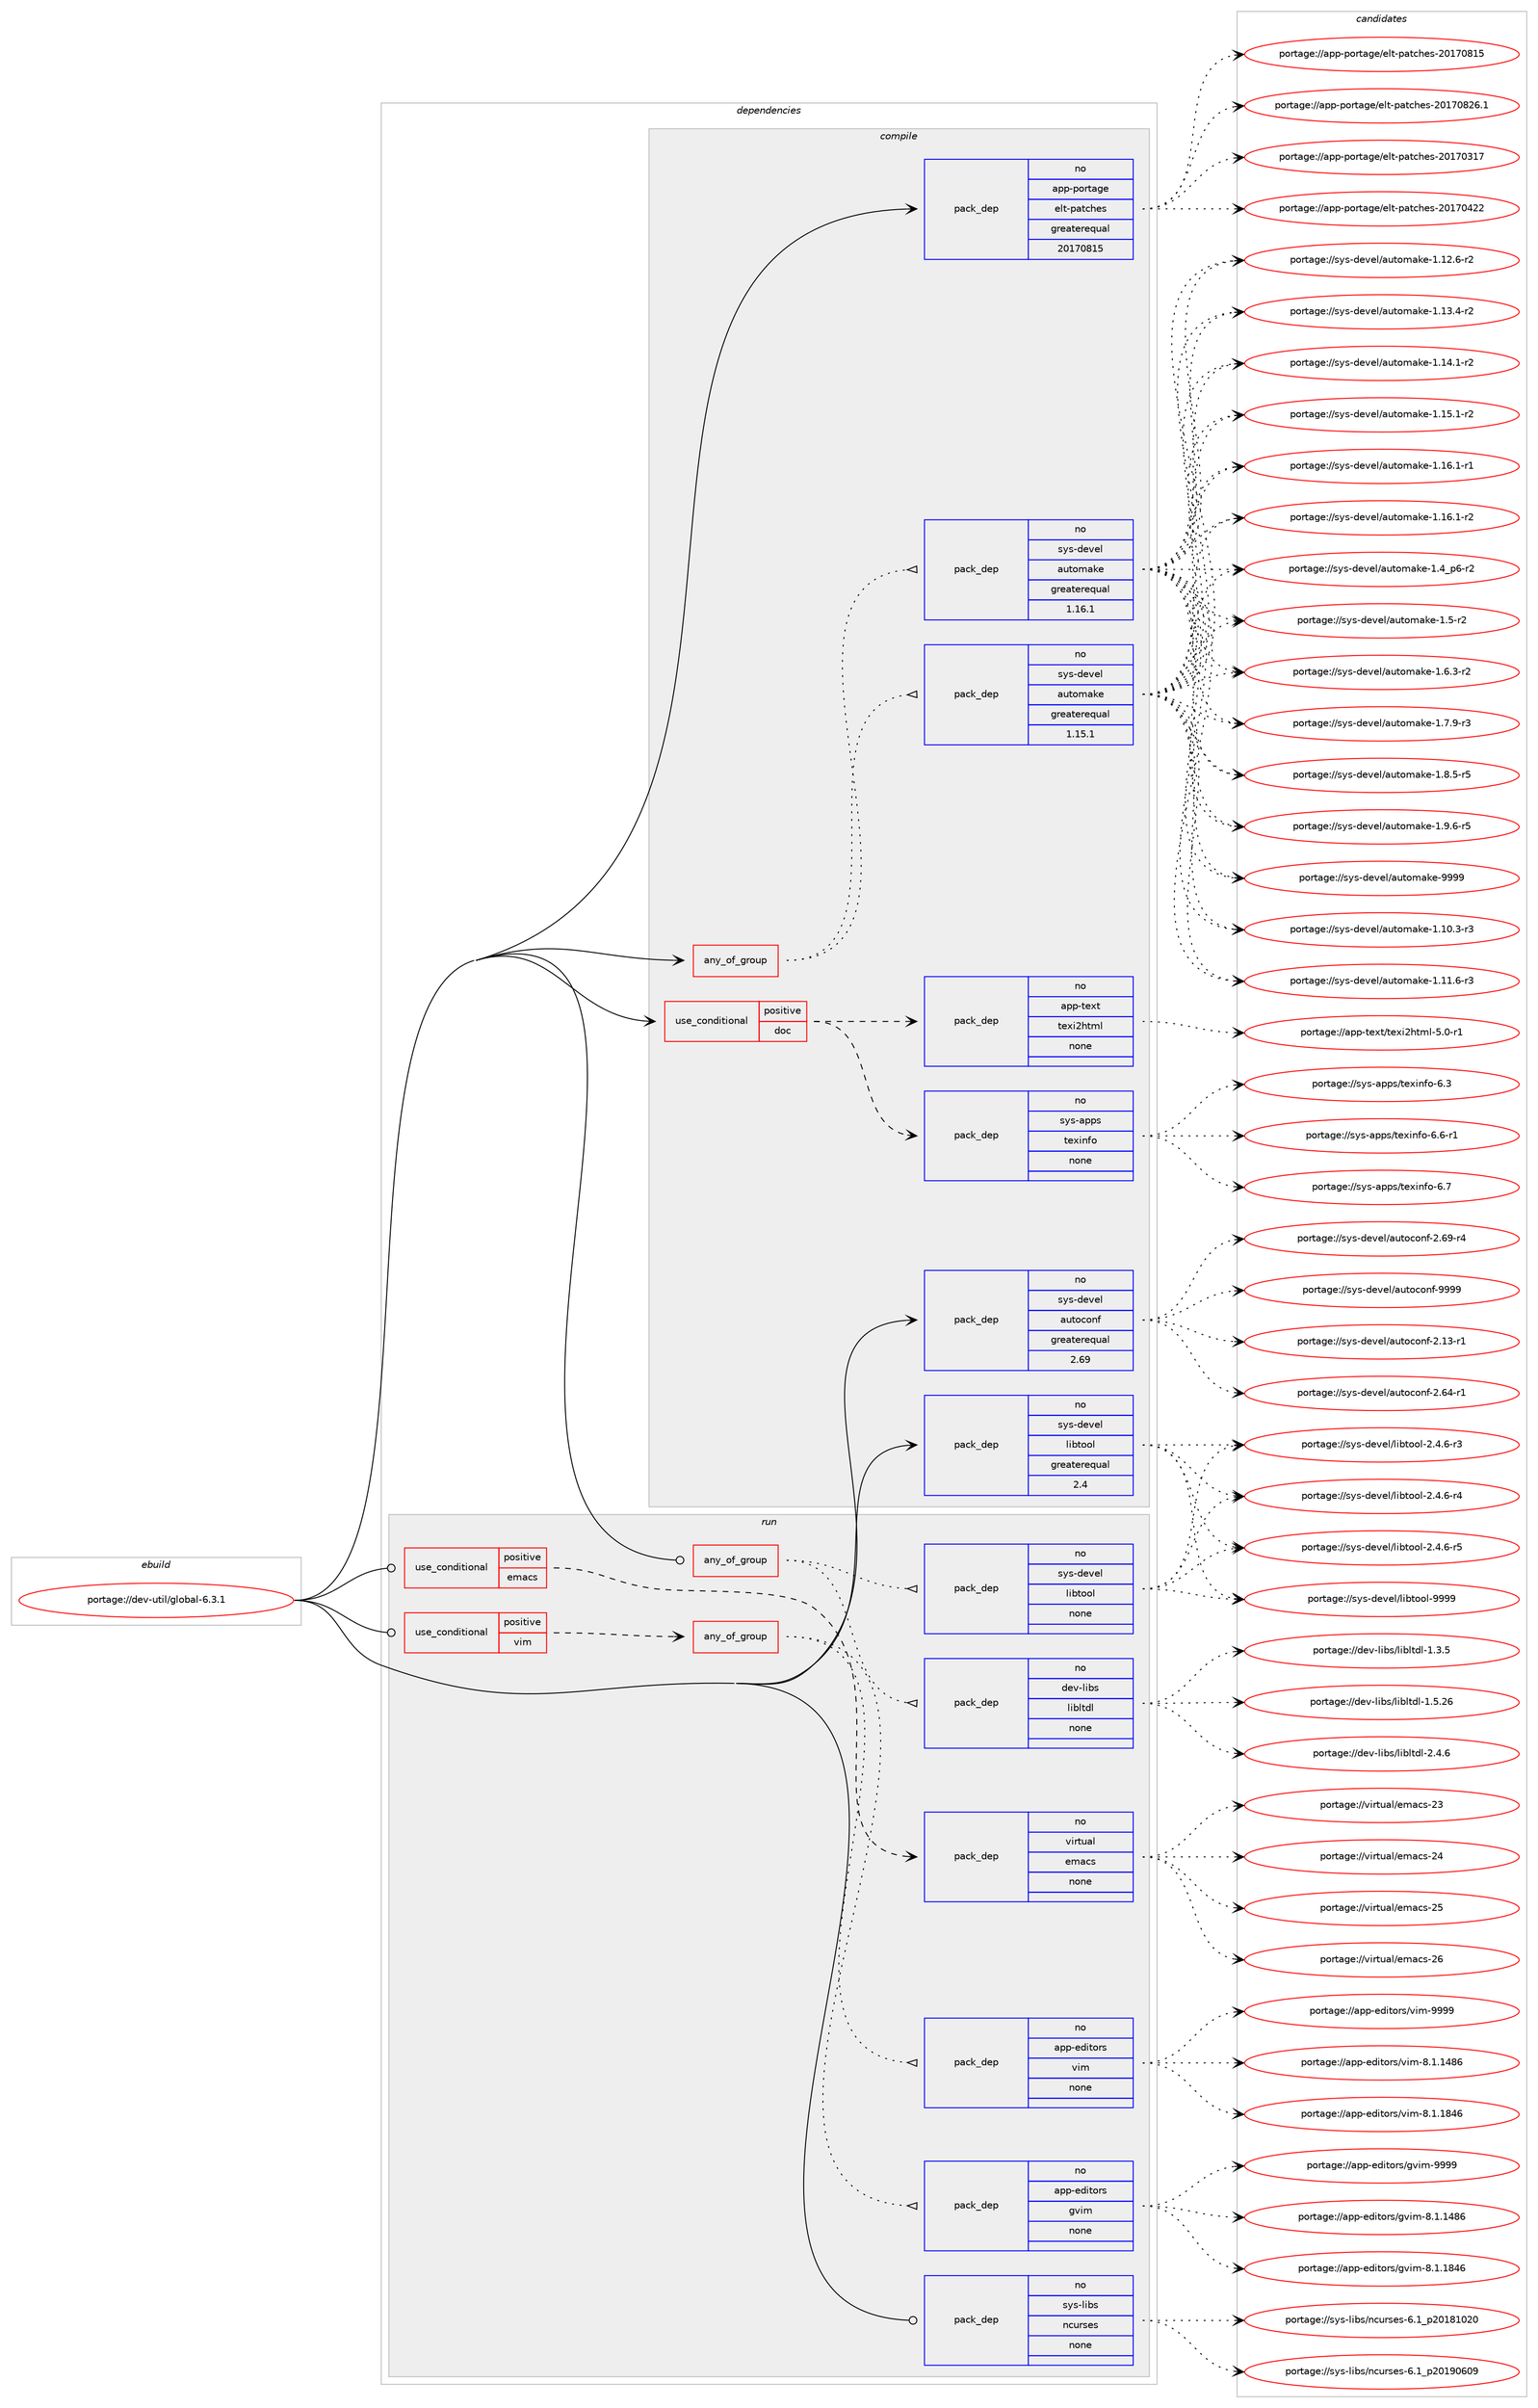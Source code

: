 digraph prolog {

# *************
# Graph options
# *************

newrank=true;
concentrate=true;
compound=true;
graph [rankdir=LR,fontname=Helvetica,fontsize=10,ranksep=1.5];#, ranksep=2.5, nodesep=0.2];
edge  [arrowhead=vee];
node  [fontname=Helvetica,fontsize=10];

# **********
# The ebuild
# **********

subgraph cluster_leftcol {
color=gray;
rank=same;
label=<<i>ebuild</i>>;
id [label="portage://dev-util/global-6.3.1", color=red, width=4, href="../dev-util/global-6.3.1.svg"];
}

# ****************
# The dependencies
# ****************

subgraph cluster_midcol {
color=gray;
label=<<i>dependencies</i>>;
subgraph cluster_compile {
fillcolor="#eeeeee";
style=filled;
label=<<i>compile</i>>;
subgraph any3578 {
dependency262752 [label=<<TABLE BORDER="0" CELLBORDER="1" CELLSPACING="0" CELLPADDING="4"><TR><TD CELLPADDING="10">any_of_group</TD></TR></TABLE>>, shape=none, color=red];subgraph pack187792 {
dependency262753 [label=<<TABLE BORDER="0" CELLBORDER="1" CELLSPACING="0" CELLPADDING="4" WIDTH="220"><TR><TD ROWSPAN="6" CELLPADDING="30">pack_dep</TD></TR><TR><TD WIDTH="110">no</TD></TR><TR><TD>sys-devel</TD></TR><TR><TD>automake</TD></TR><TR><TD>greaterequal</TD></TR><TR><TD>1.16.1</TD></TR></TABLE>>, shape=none, color=blue];
}
dependency262752:e -> dependency262753:w [weight=20,style="dotted",arrowhead="oinv"];
subgraph pack187793 {
dependency262754 [label=<<TABLE BORDER="0" CELLBORDER="1" CELLSPACING="0" CELLPADDING="4" WIDTH="220"><TR><TD ROWSPAN="6" CELLPADDING="30">pack_dep</TD></TR><TR><TD WIDTH="110">no</TD></TR><TR><TD>sys-devel</TD></TR><TR><TD>automake</TD></TR><TR><TD>greaterequal</TD></TR><TR><TD>1.15.1</TD></TR></TABLE>>, shape=none, color=blue];
}
dependency262752:e -> dependency262754:w [weight=20,style="dotted",arrowhead="oinv"];
}
id:e -> dependency262752:w [weight=20,style="solid",arrowhead="vee"];
subgraph cond71308 {
dependency262755 [label=<<TABLE BORDER="0" CELLBORDER="1" CELLSPACING="0" CELLPADDING="4"><TR><TD ROWSPAN="3" CELLPADDING="10">use_conditional</TD></TR><TR><TD>positive</TD></TR><TR><TD>doc</TD></TR></TABLE>>, shape=none, color=red];
subgraph pack187794 {
dependency262756 [label=<<TABLE BORDER="0" CELLBORDER="1" CELLSPACING="0" CELLPADDING="4" WIDTH="220"><TR><TD ROWSPAN="6" CELLPADDING="30">pack_dep</TD></TR><TR><TD WIDTH="110">no</TD></TR><TR><TD>app-text</TD></TR><TR><TD>texi2html</TD></TR><TR><TD>none</TD></TR><TR><TD></TD></TR></TABLE>>, shape=none, color=blue];
}
dependency262755:e -> dependency262756:w [weight=20,style="dashed",arrowhead="vee"];
subgraph pack187795 {
dependency262757 [label=<<TABLE BORDER="0" CELLBORDER="1" CELLSPACING="0" CELLPADDING="4" WIDTH="220"><TR><TD ROWSPAN="6" CELLPADDING="30">pack_dep</TD></TR><TR><TD WIDTH="110">no</TD></TR><TR><TD>sys-apps</TD></TR><TR><TD>texinfo</TD></TR><TR><TD>none</TD></TR><TR><TD></TD></TR></TABLE>>, shape=none, color=blue];
}
dependency262755:e -> dependency262757:w [weight=20,style="dashed",arrowhead="vee"];
}
id:e -> dependency262755:w [weight=20,style="solid",arrowhead="vee"];
subgraph pack187796 {
dependency262758 [label=<<TABLE BORDER="0" CELLBORDER="1" CELLSPACING="0" CELLPADDING="4" WIDTH="220"><TR><TD ROWSPAN="6" CELLPADDING="30">pack_dep</TD></TR><TR><TD WIDTH="110">no</TD></TR><TR><TD>app-portage</TD></TR><TR><TD>elt-patches</TD></TR><TR><TD>greaterequal</TD></TR><TR><TD>20170815</TD></TR></TABLE>>, shape=none, color=blue];
}
id:e -> dependency262758:w [weight=20,style="solid",arrowhead="vee"];
subgraph pack187797 {
dependency262759 [label=<<TABLE BORDER="0" CELLBORDER="1" CELLSPACING="0" CELLPADDING="4" WIDTH="220"><TR><TD ROWSPAN="6" CELLPADDING="30">pack_dep</TD></TR><TR><TD WIDTH="110">no</TD></TR><TR><TD>sys-devel</TD></TR><TR><TD>autoconf</TD></TR><TR><TD>greaterequal</TD></TR><TR><TD>2.69</TD></TR></TABLE>>, shape=none, color=blue];
}
id:e -> dependency262759:w [weight=20,style="solid",arrowhead="vee"];
subgraph pack187798 {
dependency262760 [label=<<TABLE BORDER="0" CELLBORDER="1" CELLSPACING="0" CELLPADDING="4" WIDTH="220"><TR><TD ROWSPAN="6" CELLPADDING="30">pack_dep</TD></TR><TR><TD WIDTH="110">no</TD></TR><TR><TD>sys-devel</TD></TR><TR><TD>libtool</TD></TR><TR><TD>greaterequal</TD></TR><TR><TD>2.4</TD></TR></TABLE>>, shape=none, color=blue];
}
id:e -> dependency262760:w [weight=20,style="solid",arrowhead="vee"];
}
subgraph cluster_compileandrun {
fillcolor="#eeeeee";
style=filled;
label=<<i>compile and run</i>>;
}
subgraph cluster_run {
fillcolor="#eeeeee";
style=filled;
label=<<i>run</i>>;
subgraph any3579 {
dependency262761 [label=<<TABLE BORDER="0" CELLBORDER="1" CELLSPACING="0" CELLPADDING="4"><TR><TD CELLPADDING="10">any_of_group</TD></TR></TABLE>>, shape=none, color=red];subgraph pack187799 {
dependency262762 [label=<<TABLE BORDER="0" CELLBORDER="1" CELLSPACING="0" CELLPADDING="4" WIDTH="220"><TR><TD ROWSPAN="6" CELLPADDING="30">pack_dep</TD></TR><TR><TD WIDTH="110">no</TD></TR><TR><TD>dev-libs</TD></TR><TR><TD>libltdl</TD></TR><TR><TD>none</TD></TR><TR><TD></TD></TR></TABLE>>, shape=none, color=blue];
}
dependency262761:e -> dependency262762:w [weight=20,style="dotted",arrowhead="oinv"];
subgraph pack187800 {
dependency262763 [label=<<TABLE BORDER="0" CELLBORDER="1" CELLSPACING="0" CELLPADDING="4" WIDTH="220"><TR><TD ROWSPAN="6" CELLPADDING="30">pack_dep</TD></TR><TR><TD WIDTH="110">no</TD></TR><TR><TD>sys-devel</TD></TR><TR><TD>libtool</TD></TR><TR><TD>none</TD></TR><TR><TD></TD></TR></TABLE>>, shape=none, color=blue];
}
dependency262761:e -> dependency262763:w [weight=20,style="dotted",arrowhead="oinv"];
}
id:e -> dependency262761:w [weight=20,style="solid",arrowhead="odot"];
subgraph cond71309 {
dependency262764 [label=<<TABLE BORDER="0" CELLBORDER="1" CELLSPACING="0" CELLPADDING="4"><TR><TD ROWSPAN="3" CELLPADDING="10">use_conditional</TD></TR><TR><TD>positive</TD></TR><TR><TD>emacs</TD></TR></TABLE>>, shape=none, color=red];
subgraph pack187801 {
dependency262765 [label=<<TABLE BORDER="0" CELLBORDER="1" CELLSPACING="0" CELLPADDING="4" WIDTH="220"><TR><TD ROWSPAN="6" CELLPADDING="30">pack_dep</TD></TR><TR><TD WIDTH="110">no</TD></TR><TR><TD>virtual</TD></TR><TR><TD>emacs</TD></TR><TR><TD>none</TD></TR><TR><TD></TD></TR></TABLE>>, shape=none, color=blue];
}
dependency262764:e -> dependency262765:w [weight=20,style="dashed",arrowhead="vee"];
}
id:e -> dependency262764:w [weight=20,style="solid",arrowhead="odot"];
subgraph cond71310 {
dependency262766 [label=<<TABLE BORDER="0" CELLBORDER="1" CELLSPACING="0" CELLPADDING="4"><TR><TD ROWSPAN="3" CELLPADDING="10">use_conditional</TD></TR><TR><TD>positive</TD></TR><TR><TD>vim</TD></TR></TABLE>>, shape=none, color=red];
subgraph any3580 {
dependency262767 [label=<<TABLE BORDER="0" CELLBORDER="1" CELLSPACING="0" CELLPADDING="4"><TR><TD CELLPADDING="10">any_of_group</TD></TR></TABLE>>, shape=none, color=red];subgraph pack187802 {
dependency262768 [label=<<TABLE BORDER="0" CELLBORDER="1" CELLSPACING="0" CELLPADDING="4" WIDTH="220"><TR><TD ROWSPAN="6" CELLPADDING="30">pack_dep</TD></TR><TR><TD WIDTH="110">no</TD></TR><TR><TD>app-editors</TD></TR><TR><TD>vim</TD></TR><TR><TD>none</TD></TR><TR><TD></TD></TR></TABLE>>, shape=none, color=blue];
}
dependency262767:e -> dependency262768:w [weight=20,style="dotted",arrowhead="oinv"];
subgraph pack187803 {
dependency262769 [label=<<TABLE BORDER="0" CELLBORDER="1" CELLSPACING="0" CELLPADDING="4" WIDTH="220"><TR><TD ROWSPAN="6" CELLPADDING="30">pack_dep</TD></TR><TR><TD WIDTH="110">no</TD></TR><TR><TD>app-editors</TD></TR><TR><TD>gvim</TD></TR><TR><TD>none</TD></TR><TR><TD></TD></TR></TABLE>>, shape=none, color=blue];
}
dependency262767:e -> dependency262769:w [weight=20,style="dotted",arrowhead="oinv"];
}
dependency262766:e -> dependency262767:w [weight=20,style="dashed",arrowhead="vee"];
}
id:e -> dependency262766:w [weight=20,style="solid",arrowhead="odot"];
subgraph pack187804 {
dependency262770 [label=<<TABLE BORDER="0" CELLBORDER="1" CELLSPACING="0" CELLPADDING="4" WIDTH="220"><TR><TD ROWSPAN="6" CELLPADDING="30">pack_dep</TD></TR><TR><TD WIDTH="110">no</TD></TR><TR><TD>sys-libs</TD></TR><TR><TD>ncurses</TD></TR><TR><TD>none</TD></TR><TR><TD></TD></TR></TABLE>>, shape=none, color=blue];
}
id:e -> dependency262770:w [weight=20,style="solid",arrowhead="odot"];
}
}

# **************
# The candidates
# **************

subgraph cluster_choices {
rank=same;
color=gray;
label=<<i>candidates</i>>;

subgraph choice187792 {
color=black;
nodesep=1;
choiceportage11512111545100101118101108479711711611110997107101454946494846514511451 [label="portage://sys-devel/automake-1.10.3-r3", color=red, width=4,href="../sys-devel/automake-1.10.3-r3.svg"];
choiceportage11512111545100101118101108479711711611110997107101454946494946544511451 [label="portage://sys-devel/automake-1.11.6-r3", color=red, width=4,href="../sys-devel/automake-1.11.6-r3.svg"];
choiceportage11512111545100101118101108479711711611110997107101454946495046544511450 [label="portage://sys-devel/automake-1.12.6-r2", color=red, width=4,href="../sys-devel/automake-1.12.6-r2.svg"];
choiceportage11512111545100101118101108479711711611110997107101454946495146524511450 [label="portage://sys-devel/automake-1.13.4-r2", color=red, width=4,href="../sys-devel/automake-1.13.4-r2.svg"];
choiceportage11512111545100101118101108479711711611110997107101454946495246494511450 [label="portage://sys-devel/automake-1.14.1-r2", color=red, width=4,href="../sys-devel/automake-1.14.1-r2.svg"];
choiceportage11512111545100101118101108479711711611110997107101454946495346494511450 [label="portage://sys-devel/automake-1.15.1-r2", color=red, width=4,href="../sys-devel/automake-1.15.1-r2.svg"];
choiceportage11512111545100101118101108479711711611110997107101454946495446494511449 [label="portage://sys-devel/automake-1.16.1-r1", color=red, width=4,href="../sys-devel/automake-1.16.1-r1.svg"];
choiceportage11512111545100101118101108479711711611110997107101454946495446494511450 [label="portage://sys-devel/automake-1.16.1-r2", color=red, width=4,href="../sys-devel/automake-1.16.1-r2.svg"];
choiceportage115121115451001011181011084797117116111109971071014549465295112544511450 [label="portage://sys-devel/automake-1.4_p6-r2", color=red, width=4,href="../sys-devel/automake-1.4_p6-r2.svg"];
choiceportage11512111545100101118101108479711711611110997107101454946534511450 [label="portage://sys-devel/automake-1.5-r2", color=red, width=4,href="../sys-devel/automake-1.5-r2.svg"];
choiceportage115121115451001011181011084797117116111109971071014549465446514511450 [label="portage://sys-devel/automake-1.6.3-r2", color=red, width=4,href="../sys-devel/automake-1.6.3-r2.svg"];
choiceportage115121115451001011181011084797117116111109971071014549465546574511451 [label="portage://sys-devel/automake-1.7.9-r3", color=red, width=4,href="../sys-devel/automake-1.7.9-r3.svg"];
choiceportage115121115451001011181011084797117116111109971071014549465646534511453 [label="portage://sys-devel/automake-1.8.5-r5", color=red, width=4,href="../sys-devel/automake-1.8.5-r5.svg"];
choiceportage115121115451001011181011084797117116111109971071014549465746544511453 [label="portage://sys-devel/automake-1.9.6-r5", color=red, width=4,href="../sys-devel/automake-1.9.6-r5.svg"];
choiceportage115121115451001011181011084797117116111109971071014557575757 [label="portage://sys-devel/automake-9999", color=red, width=4,href="../sys-devel/automake-9999.svg"];
dependency262753:e -> choiceportage11512111545100101118101108479711711611110997107101454946494846514511451:w [style=dotted,weight="100"];
dependency262753:e -> choiceportage11512111545100101118101108479711711611110997107101454946494946544511451:w [style=dotted,weight="100"];
dependency262753:e -> choiceportage11512111545100101118101108479711711611110997107101454946495046544511450:w [style=dotted,weight="100"];
dependency262753:e -> choiceportage11512111545100101118101108479711711611110997107101454946495146524511450:w [style=dotted,weight="100"];
dependency262753:e -> choiceportage11512111545100101118101108479711711611110997107101454946495246494511450:w [style=dotted,weight="100"];
dependency262753:e -> choiceportage11512111545100101118101108479711711611110997107101454946495346494511450:w [style=dotted,weight="100"];
dependency262753:e -> choiceportage11512111545100101118101108479711711611110997107101454946495446494511449:w [style=dotted,weight="100"];
dependency262753:e -> choiceportage11512111545100101118101108479711711611110997107101454946495446494511450:w [style=dotted,weight="100"];
dependency262753:e -> choiceportage115121115451001011181011084797117116111109971071014549465295112544511450:w [style=dotted,weight="100"];
dependency262753:e -> choiceportage11512111545100101118101108479711711611110997107101454946534511450:w [style=dotted,weight="100"];
dependency262753:e -> choiceportage115121115451001011181011084797117116111109971071014549465446514511450:w [style=dotted,weight="100"];
dependency262753:e -> choiceportage115121115451001011181011084797117116111109971071014549465546574511451:w [style=dotted,weight="100"];
dependency262753:e -> choiceportage115121115451001011181011084797117116111109971071014549465646534511453:w [style=dotted,weight="100"];
dependency262753:e -> choiceportage115121115451001011181011084797117116111109971071014549465746544511453:w [style=dotted,weight="100"];
dependency262753:e -> choiceportage115121115451001011181011084797117116111109971071014557575757:w [style=dotted,weight="100"];
}
subgraph choice187793 {
color=black;
nodesep=1;
choiceportage11512111545100101118101108479711711611110997107101454946494846514511451 [label="portage://sys-devel/automake-1.10.3-r3", color=red, width=4,href="../sys-devel/automake-1.10.3-r3.svg"];
choiceportage11512111545100101118101108479711711611110997107101454946494946544511451 [label="portage://sys-devel/automake-1.11.6-r3", color=red, width=4,href="../sys-devel/automake-1.11.6-r3.svg"];
choiceportage11512111545100101118101108479711711611110997107101454946495046544511450 [label="portage://sys-devel/automake-1.12.6-r2", color=red, width=4,href="../sys-devel/automake-1.12.6-r2.svg"];
choiceportage11512111545100101118101108479711711611110997107101454946495146524511450 [label="portage://sys-devel/automake-1.13.4-r2", color=red, width=4,href="../sys-devel/automake-1.13.4-r2.svg"];
choiceportage11512111545100101118101108479711711611110997107101454946495246494511450 [label="portage://sys-devel/automake-1.14.1-r2", color=red, width=4,href="../sys-devel/automake-1.14.1-r2.svg"];
choiceportage11512111545100101118101108479711711611110997107101454946495346494511450 [label="portage://sys-devel/automake-1.15.1-r2", color=red, width=4,href="../sys-devel/automake-1.15.1-r2.svg"];
choiceportage11512111545100101118101108479711711611110997107101454946495446494511449 [label="portage://sys-devel/automake-1.16.1-r1", color=red, width=4,href="../sys-devel/automake-1.16.1-r1.svg"];
choiceportage11512111545100101118101108479711711611110997107101454946495446494511450 [label="portage://sys-devel/automake-1.16.1-r2", color=red, width=4,href="../sys-devel/automake-1.16.1-r2.svg"];
choiceportage115121115451001011181011084797117116111109971071014549465295112544511450 [label="portage://sys-devel/automake-1.4_p6-r2", color=red, width=4,href="../sys-devel/automake-1.4_p6-r2.svg"];
choiceportage11512111545100101118101108479711711611110997107101454946534511450 [label="portage://sys-devel/automake-1.5-r2", color=red, width=4,href="../sys-devel/automake-1.5-r2.svg"];
choiceportage115121115451001011181011084797117116111109971071014549465446514511450 [label="portage://sys-devel/automake-1.6.3-r2", color=red, width=4,href="../sys-devel/automake-1.6.3-r2.svg"];
choiceportage115121115451001011181011084797117116111109971071014549465546574511451 [label="portage://sys-devel/automake-1.7.9-r3", color=red, width=4,href="../sys-devel/automake-1.7.9-r3.svg"];
choiceportage115121115451001011181011084797117116111109971071014549465646534511453 [label="portage://sys-devel/automake-1.8.5-r5", color=red, width=4,href="../sys-devel/automake-1.8.5-r5.svg"];
choiceportage115121115451001011181011084797117116111109971071014549465746544511453 [label="portage://sys-devel/automake-1.9.6-r5", color=red, width=4,href="../sys-devel/automake-1.9.6-r5.svg"];
choiceportage115121115451001011181011084797117116111109971071014557575757 [label="portage://sys-devel/automake-9999", color=red, width=4,href="../sys-devel/automake-9999.svg"];
dependency262754:e -> choiceportage11512111545100101118101108479711711611110997107101454946494846514511451:w [style=dotted,weight="100"];
dependency262754:e -> choiceportage11512111545100101118101108479711711611110997107101454946494946544511451:w [style=dotted,weight="100"];
dependency262754:e -> choiceportage11512111545100101118101108479711711611110997107101454946495046544511450:w [style=dotted,weight="100"];
dependency262754:e -> choiceportage11512111545100101118101108479711711611110997107101454946495146524511450:w [style=dotted,weight="100"];
dependency262754:e -> choiceportage11512111545100101118101108479711711611110997107101454946495246494511450:w [style=dotted,weight="100"];
dependency262754:e -> choiceportage11512111545100101118101108479711711611110997107101454946495346494511450:w [style=dotted,weight="100"];
dependency262754:e -> choiceportage11512111545100101118101108479711711611110997107101454946495446494511449:w [style=dotted,weight="100"];
dependency262754:e -> choiceportage11512111545100101118101108479711711611110997107101454946495446494511450:w [style=dotted,weight="100"];
dependency262754:e -> choiceportage115121115451001011181011084797117116111109971071014549465295112544511450:w [style=dotted,weight="100"];
dependency262754:e -> choiceportage11512111545100101118101108479711711611110997107101454946534511450:w [style=dotted,weight="100"];
dependency262754:e -> choiceportage115121115451001011181011084797117116111109971071014549465446514511450:w [style=dotted,weight="100"];
dependency262754:e -> choiceportage115121115451001011181011084797117116111109971071014549465546574511451:w [style=dotted,weight="100"];
dependency262754:e -> choiceportage115121115451001011181011084797117116111109971071014549465646534511453:w [style=dotted,weight="100"];
dependency262754:e -> choiceportage115121115451001011181011084797117116111109971071014549465746544511453:w [style=dotted,weight="100"];
dependency262754:e -> choiceportage115121115451001011181011084797117116111109971071014557575757:w [style=dotted,weight="100"];
}
subgraph choice187794 {
color=black;
nodesep=1;
choiceportage97112112451161011201164711610112010550104116109108455346484511449 [label="portage://app-text/texi2html-5.0-r1", color=red, width=4,href="../app-text/texi2html-5.0-r1.svg"];
dependency262756:e -> choiceportage97112112451161011201164711610112010550104116109108455346484511449:w [style=dotted,weight="100"];
}
subgraph choice187795 {
color=black;
nodesep=1;
choiceportage11512111545971121121154711610112010511010211145544651 [label="portage://sys-apps/texinfo-6.3", color=red, width=4,href="../sys-apps/texinfo-6.3.svg"];
choiceportage115121115459711211211547116101120105110102111455446544511449 [label="portage://sys-apps/texinfo-6.6-r1", color=red, width=4,href="../sys-apps/texinfo-6.6-r1.svg"];
choiceportage11512111545971121121154711610112010511010211145544655 [label="portage://sys-apps/texinfo-6.7", color=red, width=4,href="../sys-apps/texinfo-6.7.svg"];
dependency262757:e -> choiceportage11512111545971121121154711610112010511010211145544651:w [style=dotted,weight="100"];
dependency262757:e -> choiceportage115121115459711211211547116101120105110102111455446544511449:w [style=dotted,weight="100"];
dependency262757:e -> choiceportage11512111545971121121154711610112010511010211145544655:w [style=dotted,weight="100"];
}
subgraph choice187796 {
color=black;
nodesep=1;
choiceportage97112112451121111141169710310147101108116451129711699104101115455048495548514955 [label="portage://app-portage/elt-patches-20170317", color=red, width=4,href="../app-portage/elt-patches-20170317.svg"];
choiceportage97112112451121111141169710310147101108116451129711699104101115455048495548525050 [label="portage://app-portage/elt-patches-20170422", color=red, width=4,href="../app-portage/elt-patches-20170422.svg"];
choiceportage97112112451121111141169710310147101108116451129711699104101115455048495548564953 [label="portage://app-portage/elt-patches-20170815", color=red, width=4,href="../app-portage/elt-patches-20170815.svg"];
choiceportage971121124511211111411697103101471011081164511297116991041011154550484955485650544649 [label="portage://app-portage/elt-patches-20170826.1", color=red, width=4,href="../app-portage/elt-patches-20170826.1.svg"];
dependency262758:e -> choiceportage97112112451121111141169710310147101108116451129711699104101115455048495548514955:w [style=dotted,weight="100"];
dependency262758:e -> choiceportage97112112451121111141169710310147101108116451129711699104101115455048495548525050:w [style=dotted,weight="100"];
dependency262758:e -> choiceportage97112112451121111141169710310147101108116451129711699104101115455048495548564953:w [style=dotted,weight="100"];
dependency262758:e -> choiceportage971121124511211111411697103101471011081164511297116991041011154550484955485650544649:w [style=dotted,weight="100"];
}
subgraph choice187797 {
color=black;
nodesep=1;
choiceportage1151211154510010111810110847971171161119911111010245504649514511449 [label="portage://sys-devel/autoconf-2.13-r1", color=red, width=4,href="../sys-devel/autoconf-2.13-r1.svg"];
choiceportage1151211154510010111810110847971171161119911111010245504654524511449 [label="portage://sys-devel/autoconf-2.64-r1", color=red, width=4,href="../sys-devel/autoconf-2.64-r1.svg"];
choiceportage1151211154510010111810110847971171161119911111010245504654574511452 [label="portage://sys-devel/autoconf-2.69-r4", color=red, width=4,href="../sys-devel/autoconf-2.69-r4.svg"];
choiceportage115121115451001011181011084797117116111991111101024557575757 [label="portage://sys-devel/autoconf-9999", color=red, width=4,href="../sys-devel/autoconf-9999.svg"];
dependency262759:e -> choiceportage1151211154510010111810110847971171161119911111010245504649514511449:w [style=dotted,weight="100"];
dependency262759:e -> choiceportage1151211154510010111810110847971171161119911111010245504654524511449:w [style=dotted,weight="100"];
dependency262759:e -> choiceportage1151211154510010111810110847971171161119911111010245504654574511452:w [style=dotted,weight="100"];
dependency262759:e -> choiceportage115121115451001011181011084797117116111991111101024557575757:w [style=dotted,weight="100"];
}
subgraph choice187798 {
color=black;
nodesep=1;
choiceportage1151211154510010111810110847108105981161111111084550465246544511451 [label="portage://sys-devel/libtool-2.4.6-r3", color=red, width=4,href="../sys-devel/libtool-2.4.6-r3.svg"];
choiceportage1151211154510010111810110847108105981161111111084550465246544511452 [label="portage://sys-devel/libtool-2.4.6-r4", color=red, width=4,href="../sys-devel/libtool-2.4.6-r4.svg"];
choiceportage1151211154510010111810110847108105981161111111084550465246544511453 [label="portage://sys-devel/libtool-2.4.6-r5", color=red, width=4,href="../sys-devel/libtool-2.4.6-r5.svg"];
choiceportage1151211154510010111810110847108105981161111111084557575757 [label="portage://sys-devel/libtool-9999", color=red, width=4,href="../sys-devel/libtool-9999.svg"];
dependency262760:e -> choiceportage1151211154510010111810110847108105981161111111084550465246544511451:w [style=dotted,weight="100"];
dependency262760:e -> choiceportage1151211154510010111810110847108105981161111111084550465246544511452:w [style=dotted,weight="100"];
dependency262760:e -> choiceportage1151211154510010111810110847108105981161111111084550465246544511453:w [style=dotted,weight="100"];
dependency262760:e -> choiceportage1151211154510010111810110847108105981161111111084557575757:w [style=dotted,weight="100"];
}
subgraph choice187799 {
color=black;
nodesep=1;
choiceportage10010111845108105981154710810598108116100108454946514653 [label="portage://dev-libs/libltdl-1.3.5", color=red, width=4,href="../dev-libs/libltdl-1.3.5.svg"];
choiceportage1001011184510810598115471081059810811610010845494653465054 [label="portage://dev-libs/libltdl-1.5.26", color=red, width=4,href="../dev-libs/libltdl-1.5.26.svg"];
choiceportage10010111845108105981154710810598108116100108455046524654 [label="portage://dev-libs/libltdl-2.4.6", color=red, width=4,href="../dev-libs/libltdl-2.4.6.svg"];
dependency262762:e -> choiceportage10010111845108105981154710810598108116100108454946514653:w [style=dotted,weight="100"];
dependency262762:e -> choiceportage1001011184510810598115471081059810811610010845494653465054:w [style=dotted,weight="100"];
dependency262762:e -> choiceportage10010111845108105981154710810598108116100108455046524654:w [style=dotted,weight="100"];
}
subgraph choice187800 {
color=black;
nodesep=1;
choiceportage1151211154510010111810110847108105981161111111084550465246544511451 [label="portage://sys-devel/libtool-2.4.6-r3", color=red, width=4,href="../sys-devel/libtool-2.4.6-r3.svg"];
choiceportage1151211154510010111810110847108105981161111111084550465246544511452 [label="portage://sys-devel/libtool-2.4.6-r4", color=red, width=4,href="../sys-devel/libtool-2.4.6-r4.svg"];
choiceportage1151211154510010111810110847108105981161111111084550465246544511453 [label="portage://sys-devel/libtool-2.4.6-r5", color=red, width=4,href="../sys-devel/libtool-2.4.6-r5.svg"];
choiceportage1151211154510010111810110847108105981161111111084557575757 [label="portage://sys-devel/libtool-9999", color=red, width=4,href="../sys-devel/libtool-9999.svg"];
dependency262763:e -> choiceportage1151211154510010111810110847108105981161111111084550465246544511451:w [style=dotted,weight="100"];
dependency262763:e -> choiceportage1151211154510010111810110847108105981161111111084550465246544511452:w [style=dotted,weight="100"];
dependency262763:e -> choiceportage1151211154510010111810110847108105981161111111084550465246544511453:w [style=dotted,weight="100"];
dependency262763:e -> choiceportage1151211154510010111810110847108105981161111111084557575757:w [style=dotted,weight="100"];
}
subgraph choice187801 {
color=black;
nodesep=1;
choiceportage11810511411611797108471011099799115455051 [label="portage://virtual/emacs-23", color=red, width=4,href="../virtual/emacs-23.svg"];
choiceportage11810511411611797108471011099799115455052 [label="portage://virtual/emacs-24", color=red, width=4,href="../virtual/emacs-24.svg"];
choiceportage11810511411611797108471011099799115455053 [label="portage://virtual/emacs-25", color=red, width=4,href="../virtual/emacs-25.svg"];
choiceportage11810511411611797108471011099799115455054 [label="portage://virtual/emacs-26", color=red, width=4,href="../virtual/emacs-26.svg"];
dependency262765:e -> choiceportage11810511411611797108471011099799115455051:w [style=dotted,weight="100"];
dependency262765:e -> choiceportage11810511411611797108471011099799115455052:w [style=dotted,weight="100"];
dependency262765:e -> choiceportage11810511411611797108471011099799115455053:w [style=dotted,weight="100"];
dependency262765:e -> choiceportage11810511411611797108471011099799115455054:w [style=dotted,weight="100"];
}
subgraph choice187802 {
color=black;
nodesep=1;
choiceportage971121124510110010511611111411547118105109455646494649525654 [label="portage://app-editors/vim-8.1.1486", color=red, width=4,href="../app-editors/vim-8.1.1486.svg"];
choiceportage971121124510110010511611111411547118105109455646494649565254 [label="portage://app-editors/vim-8.1.1846", color=red, width=4,href="../app-editors/vim-8.1.1846.svg"];
choiceportage9711211245101100105116111114115471181051094557575757 [label="portage://app-editors/vim-9999", color=red, width=4,href="../app-editors/vim-9999.svg"];
dependency262768:e -> choiceportage971121124510110010511611111411547118105109455646494649525654:w [style=dotted,weight="100"];
dependency262768:e -> choiceportage971121124510110010511611111411547118105109455646494649565254:w [style=dotted,weight="100"];
dependency262768:e -> choiceportage9711211245101100105116111114115471181051094557575757:w [style=dotted,weight="100"];
}
subgraph choice187803 {
color=black;
nodesep=1;
choiceportage971121124510110010511611111411547103118105109455646494649525654 [label="portage://app-editors/gvim-8.1.1486", color=red, width=4,href="../app-editors/gvim-8.1.1486.svg"];
choiceportage971121124510110010511611111411547103118105109455646494649565254 [label="portage://app-editors/gvim-8.1.1846", color=red, width=4,href="../app-editors/gvim-8.1.1846.svg"];
choiceportage9711211245101100105116111114115471031181051094557575757 [label="portage://app-editors/gvim-9999", color=red, width=4,href="../app-editors/gvim-9999.svg"];
dependency262769:e -> choiceportage971121124510110010511611111411547103118105109455646494649525654:w [style=dotted,weight="100"];
dependency262769:e -> choiceportage971121124510110010511611111411547103118105109455646494649565254:w [style=dotted,weight="100"];
dependency262769:e -> choiceportage9711211245101100105116111114115471031181051094557575757:w [style=dotted,weight="100"];
}
subgraph choice187804 {
color=black;
nodesep=1;
choiceportage1151211154510810598115471109911711411510111545544649951125048495649485048 [label="portage://sys-libs/ncurses-6.1_p20181020", color=red, width=4,href="../sys-libs/ncurses-6.1_p20181020.svg"];
choiceportage1151211154510810598115471109911711411510111545544649951125048495748544857 [label="portage://sys-libs/ncurses-6.1_p20190609", color=red, width=4,href="../sys-libs/ncurses-6.1_p20190609.svg"];
dependency262770:e -> choiceportage1151211154510810598115471109911711411510111545544649951125048495649485048:w [style=dotted,weight="100"];
dependency262770:e -> choiceportage1151211154510810598115471109911711411510111545544649951125048495748544857:w [style=dotted,weight="100"];
}
}

}
